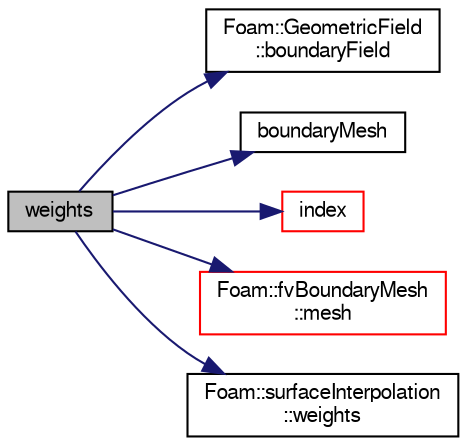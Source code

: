 digraph "weights"
{
  bgcolor="transparent";
  edge [fontname="FreeSans",fontsize="10",labelfontname="FreeSans",labelfontsize="10"];
  node [fontname="FreeSans",fontsize="10",shape=record];
  rankdir="LR";
  Node1386 [label="weights",height=0.2,width=0.4,color="black", fillcolor="grey75", style="filled", fontcolor="black"];
  Node1386 -> Node1387 [color="midnightblue",fontsize="10",style="solid",fontname="FreeSans"];
  Node1387 [label="Foam::GeometricField\l::boundaryField",height=0.2,width=0.4,color="black",URL="$a22434.html#a3c6c1a789b48ea0c5e8bff64f9c14f2d",tooltip="Return reference to GeometricBoundaryField. "];
  Node1386 -> Node1388 [color="midnightblue",fontsize="10",style="solid",fontname="FreeSans"];
  Node1388 [label="boundaryMesh",height=0.2,width=0.4,color="black",URL="$a22870.html#adeb163bcd9dd47dcdc4a8f2ccf1c53eb",tooltip="Return boundaryMesh reference. "];
  Node1386 -> Node1389 [color="midnightblue",fontsize="10",style="solid",fontname="FreeSans"];
  Node1389 [label="index",height=0.2,width=0.4,color="red",URL="$a22870.html#a4a438520bb14406481732edc13c119c7",tooltip="Return the index of this patch in the fvBoundaryMesh. "];
  Node1386 -> Node1391 [color="midnightblue",fontsize="10",style="solid",fontname="FreeSans"];
  Node1391 [label="Foam::fvBoundaryMesh\l::mesh",height=0.2,width=0.4,color="red",URL="$a22762.html#a470f06cfb9b6ee887cd85d63de275607",tooltip="Return the mesh reference. "];
  Node1386 -> Node1458 [color="midnightblue",fontsize="10",style="solid",fontname="FreeSans"];
  Node1458 [label="Foam::surfaceInterpolation\l::weights",height=0.2,width=0.4,color="black",URL="$a23274.html#aa70c1bfa29f7a80ca05603f89f3a6bd5",tooltip="Return reference to linear difference weighting factors. "];
}
